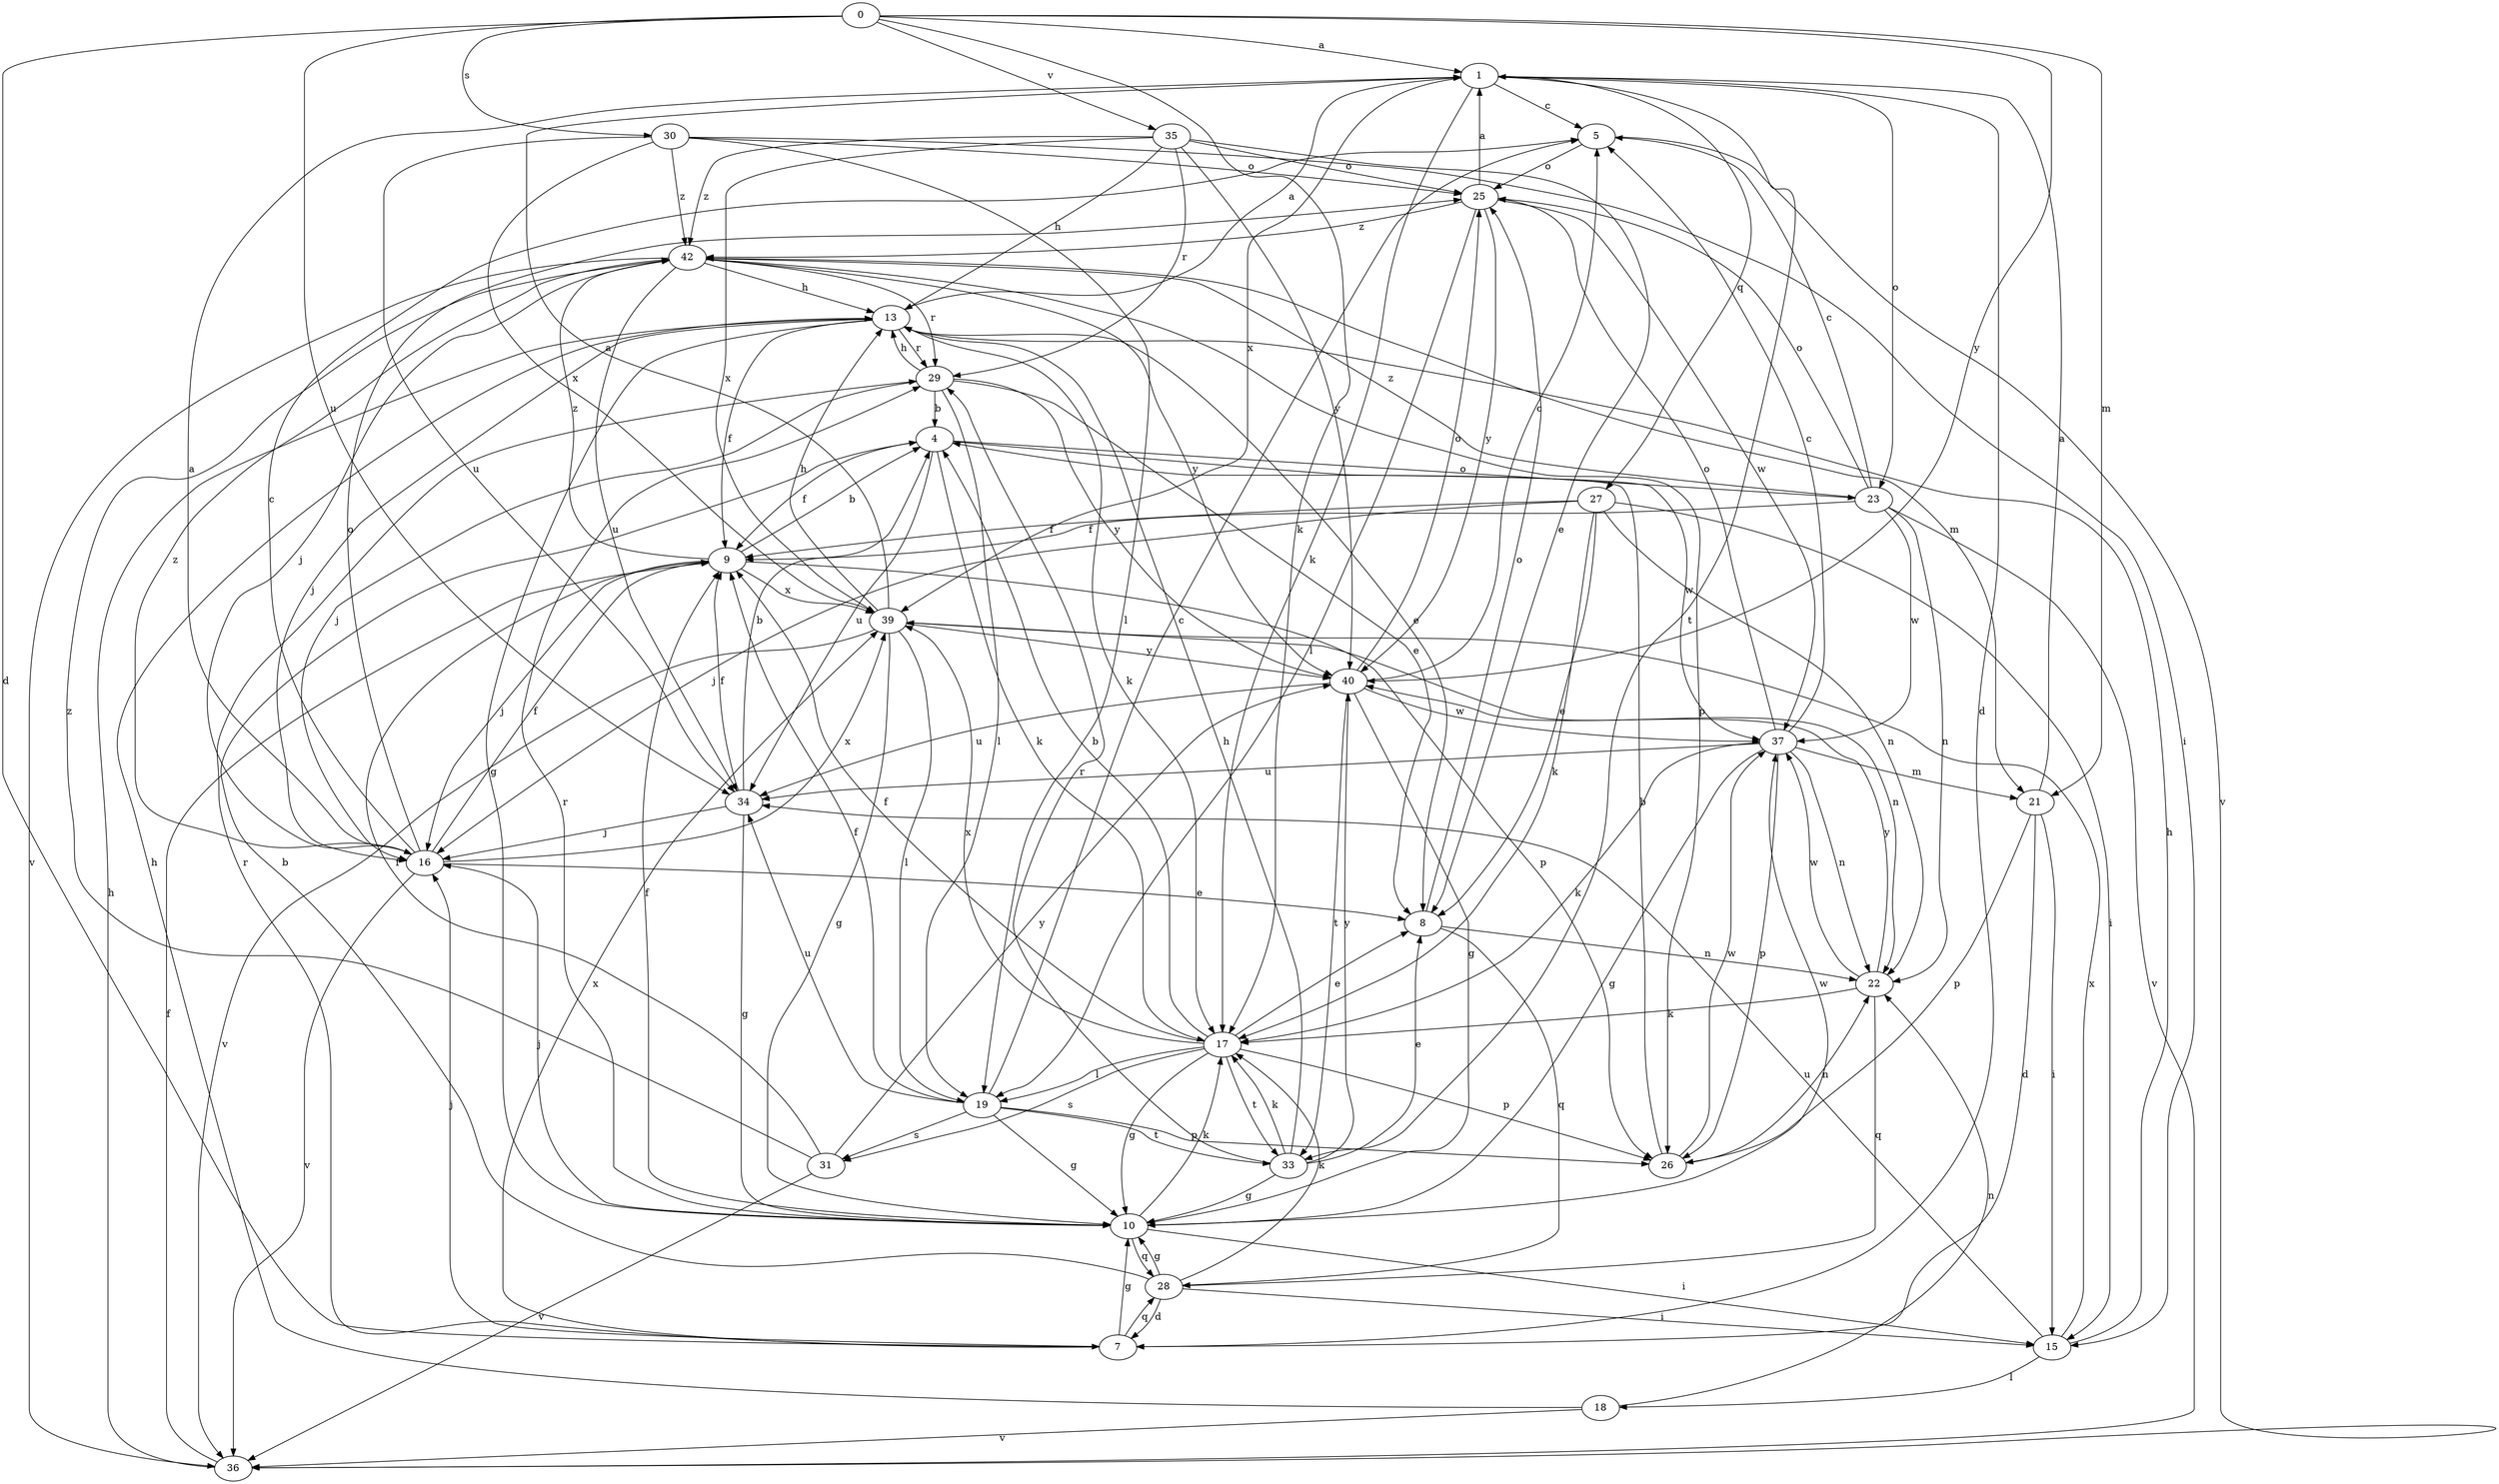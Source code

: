strict digraph  {
0;
1;
4;
5;
7;
8;
9;
10;
13;
15;
16;
17;
18;
19;
21;
22;
23;
25;
26;
27;
28;
29;
30;
31;
33;
34;
35;
36;
37;
39;
40;
42;
0 -> 1  [label=a];
0 -> 7  [label=d];
0 -> 17  [label=k];
0 -> 21  [label=m];
0 -> 30  [label=s];
0 -> 34  [label=u];
0 -> 35  [label=v];
0 -> 40  [label=y];
1 -> 5  [label=c];
1 -> 7  [label=d];
1 -> 17  [label=k];
1 -> 23  [label=o];
1 -> 27  [label=q];
1 -> 33  [label=t];
1 -> 39  [label=x];
4 -> 9  [label=f];
4 -> 17  [label=k];
4 -> 23  [label=o];
4 -> 34  [label=u];
4 -> 37  [label=w];
5 -> 25  [label=o];
5 -> 36  [label=v];
7 -> 10  [label=g];
7 -> 16  [label=j];
7 -> 28  [label=q];
7 -> 29  [label=r];
7 -> 39  [label=x];
8 -> 22  [label=n];
8 -> 25  [label=o];
8 -> 28  [label=q];
9 -> 4  [label=b];
9 -> 16  [label=j];
9 -> 26  [label=p];
9 -> 39  [label=x];
9 -> 42  [label=z];
10 -> 9  [label=f];
10 -> 15  [label=i];
10 -> 16  [label=j];
10 -> 17  [label=k];
10 -> 28  [label=q];
10 -> 29  [label=r];
10 -> 37  [label=w];
13 -> 1  [label=a];
13 -> 8  [label=e];
13 -> 9  [label=f];
13 -> 10  [label=g];
13 -> 16  [label=j];
13 -> 17  [label=k];
13 -> 29  [label=r];
15 -> 13  [label=h];
15 -> 18  [label=l];
15 -> 34  [label=u];
15 -> 39  [label=x];
16 -> 1  [label=a];
16 -> 5  [label=c];
16 -> 8  [label=e];
16 -> 9  [label=f];
16 -> 25  [label=o];
16 -> 36  [label=v];
16 -> 39  [label=x];
16 -> 42  [label=z];
17 -> 4  [label=b];
17 -> 8  [label=e];
17 -> 9  [label=f];
17 -> 10  [label=g];
17 -> 19  [label=l];
17 -> 26  [label=p];
17 -> 31  [label=s];
17 -> 33  [label=t];
17 -> 39  [label=x];
18 -> 13  [label=h];
18 -> 22  [label=n];
18 -> 36  [label=v];
19 -> 5  [label=c];
19 -> 9  [label=f];
19 -> 10  [label=g];
19 -> 26  [label=p];
19 -> 31  [label=s];
19 -> 33  [label=t];
19 -> 34  [label=u];
21 -> 1  [label=a];
21 -> 7  [label=d];
21 -> 15  [label=i];
21 -> 26  [label=p];
22 -> 17  [label=k];
22 -> 28  [label=q];
22 -> 37  [label=w];
22 -> 40  [label=y];
23 -> 5  [label=c];
23 -> 9  [label=f];
23 -> 22  [label=n];
23 -> 25  [label=o];
23 -> 36  [label=v];
23 -> 37  [label=w];
23 -> 42  [label=z];
25 -> 1  [label=a];
25 -> 19  [label=l];
25 -> 37  [label=w];
25 -> 40  [label=y];
25 -> 42  [label=z];
26 -> 4  [label=b];
26 -> 22  [label=n];
26 -> 37  [label=w];
27 -> 8  [label=e];
27 -> 9  [label=f];
27 -> 15  [label=i];
27 -> 16  [label=j];
27 -> 17  [label=k];
27 -> 22  [label=n];
28 -> 4  [label=b];
28 -> 7  [label=d];
28 -> 10  [label=g];
28 -> 15  [label=i];
28 -> 17  [label=k];
29 -> 4  [label=b];
29 -> 8  [label=e];
29 -> 13  [label=h];
29 -> 16  [label=j];
29 -> 19  [label=l];
29 -> 40  [label=y];
30 -> 15  [label=i];
30 -> 19  [label=l];
30 -> 25  [label=o];
30 -> 34  [label=u];
30 -> 39  [label=x];
30 -> 42  [label=z];
31 -> 9  [label=f];
31 -> 36  [label=v];
31 -> 40  [label=y];
31 -> 42  [label=z];
33 -> 8  [label=e];
33 -> 10  [label=g];
33 -> 13  [label=h];
33 -> 17  [label=k];
33 -> 29  [label=r];
33 -> 40  [label=y];
34 -> 4  [label=b];
34 -> 9  [label=f];
34 -> 10  [label=g];
34 -> 16  [label=j];
35 -> 8  [label=e];
35 -> 13  [label=h];
35 -> 25  [label=o];
35 -> 29  [label=r];
35 -> 39  [label=x];
35 -> 40  [label=y];
35 -> 42  [label=z];
36 -> 9  [label=f];
36 -> 13  [label=h];
37 -> 5  [label=c];
37 -> 10  [label=g];
37 -> 17  [label=k];
37 -> 21  [label=m];
37 -> 22  [label=n];
37 -> 25  [label=o];
37 -> 26  [label=p];
37 -> 34  [label=u];
39 -> 1  [label=a];
39 -> 10  [label=g];
39 -> 13  [label=h];
39 -> 19  [label=l];
39 -> 22  [label=n];
39 -> 36  [label=v];
39 -> 40  [label=y];
40 -> 5  [label=c];
40 -> 10  [label=g];
40 -> 25  [label=o];
40 -> 33  [label=t];
40 -> 34  [label=u];
40 -> 37  [label=w];
42 -> 13  [label=h];
42 -> 16  [label=j];
42 -> 21  [label=m];
42 -> 26  [label=p];
42 -> 29  [label=r];
42 -> 34  [label=u];
42 -> 36  [label=v];
42 -> 40  [label=y];
}
